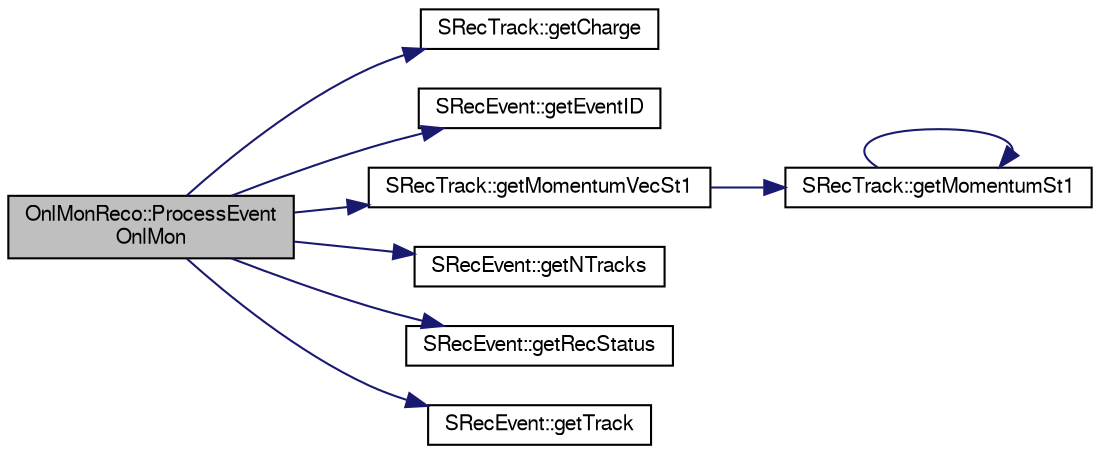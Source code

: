 digraph "OnlMonReco::ProcessEventOnlMon"
{
  bgcolor="transparent";
  edge [fontname="FreeSans",fontsize="10",labelfontname="FreeSans",labelfontsize="10"];
  node [fontname="FreeSans",fontsize="10",shape=record];
  rankdir="LR";
  Node1 [label="OnlMonReco::ProcessEvent\lOnlMon",height=0.2,width=0.4,color="black", fillcolor="grey75", style="filled" fontcolor="black"];
  Node1 -> Node2 [color="midnightblue",fontsize="10",style="solid",fontname="FreeSans"];
  Node2 [label="SRecTrack::getCharge",height=0.2,width=0.4,color="black",URL="$d6/db1/classSRecTrack.html#adaa99bd36a3a352621c57aaa0a7b09f5",tooltip="Gets. "];
  Node1 -> Node3 [color="midnightblue",fontsize="10",style="solid",fontname="FreeSans"];
  Node3 [label="SRecEvent::getEventID",height=0.2,width=0.4,color="black",URL="$d5/d2f/classSRecEvent.html#a25a8bdf3da2916977d00ac0f2094723a"];
  Node1 -> Node4 [color="midnightblue",fontsize="10",style="solid",fontname="FreeSans"];
  Node4 [label="SRecTrack::getMomentumVecSt1",height=0.2,width=0.4,color="black",URL="$d6/db1/classSRecTrack.html#a2a007d7332133ca35e214ff4daf823fc"];
  Node4 -> Node5 [color="midnightblue",fontsize="10",style="solid",fontname="FreeSans"];
  Node5 [label="SRecTrack::getMomentumSt1",height=0.2,width=0.4,color="black",URL="$d6/db1/classSRecTrack.html#afa3ff6014155b5e5c09f6be4f4ae1fe9"];
  Node5 -> Node5 [color="midnightblue",fontsize="10",style="solid",fontname="FreeSans"];
  Node1 -> Node6 [color="midnightblue",fontsize="10",style="solid",fontname="FreeSans"];
  Node6 [label="SRecEvent::getNTracks",height=0.2,width=0.4,color="black",URL="$d5/d2f/classSRecEvent.html#ad4f62731f72ed59ec80729cf04a6d222",tooltip="Get tracks. "];
  Node1 -> Node7 [color="midnightblue",fontsize="10",style="solid",fontname="FreeSans"];
  Node7 [label="SRecEvent::getRecStatus",height=0.2,width=0.4,color="black",URL="$d5/d2f/classSRecEvent.html#a48f971b21e81c2a22026c28abedad57f"];
  Node1 -> Node8 [color="midnightblue",fontsize="10",style="solid",fontname="FreeSans"];
  Node8 [label="SRecEvent::getTrack",height=0.2,width=0.4,color="black",URL="$d5/d2f/classSRecEvent.html#ae33223391d8dba8496099f939e145c1a"];
}
